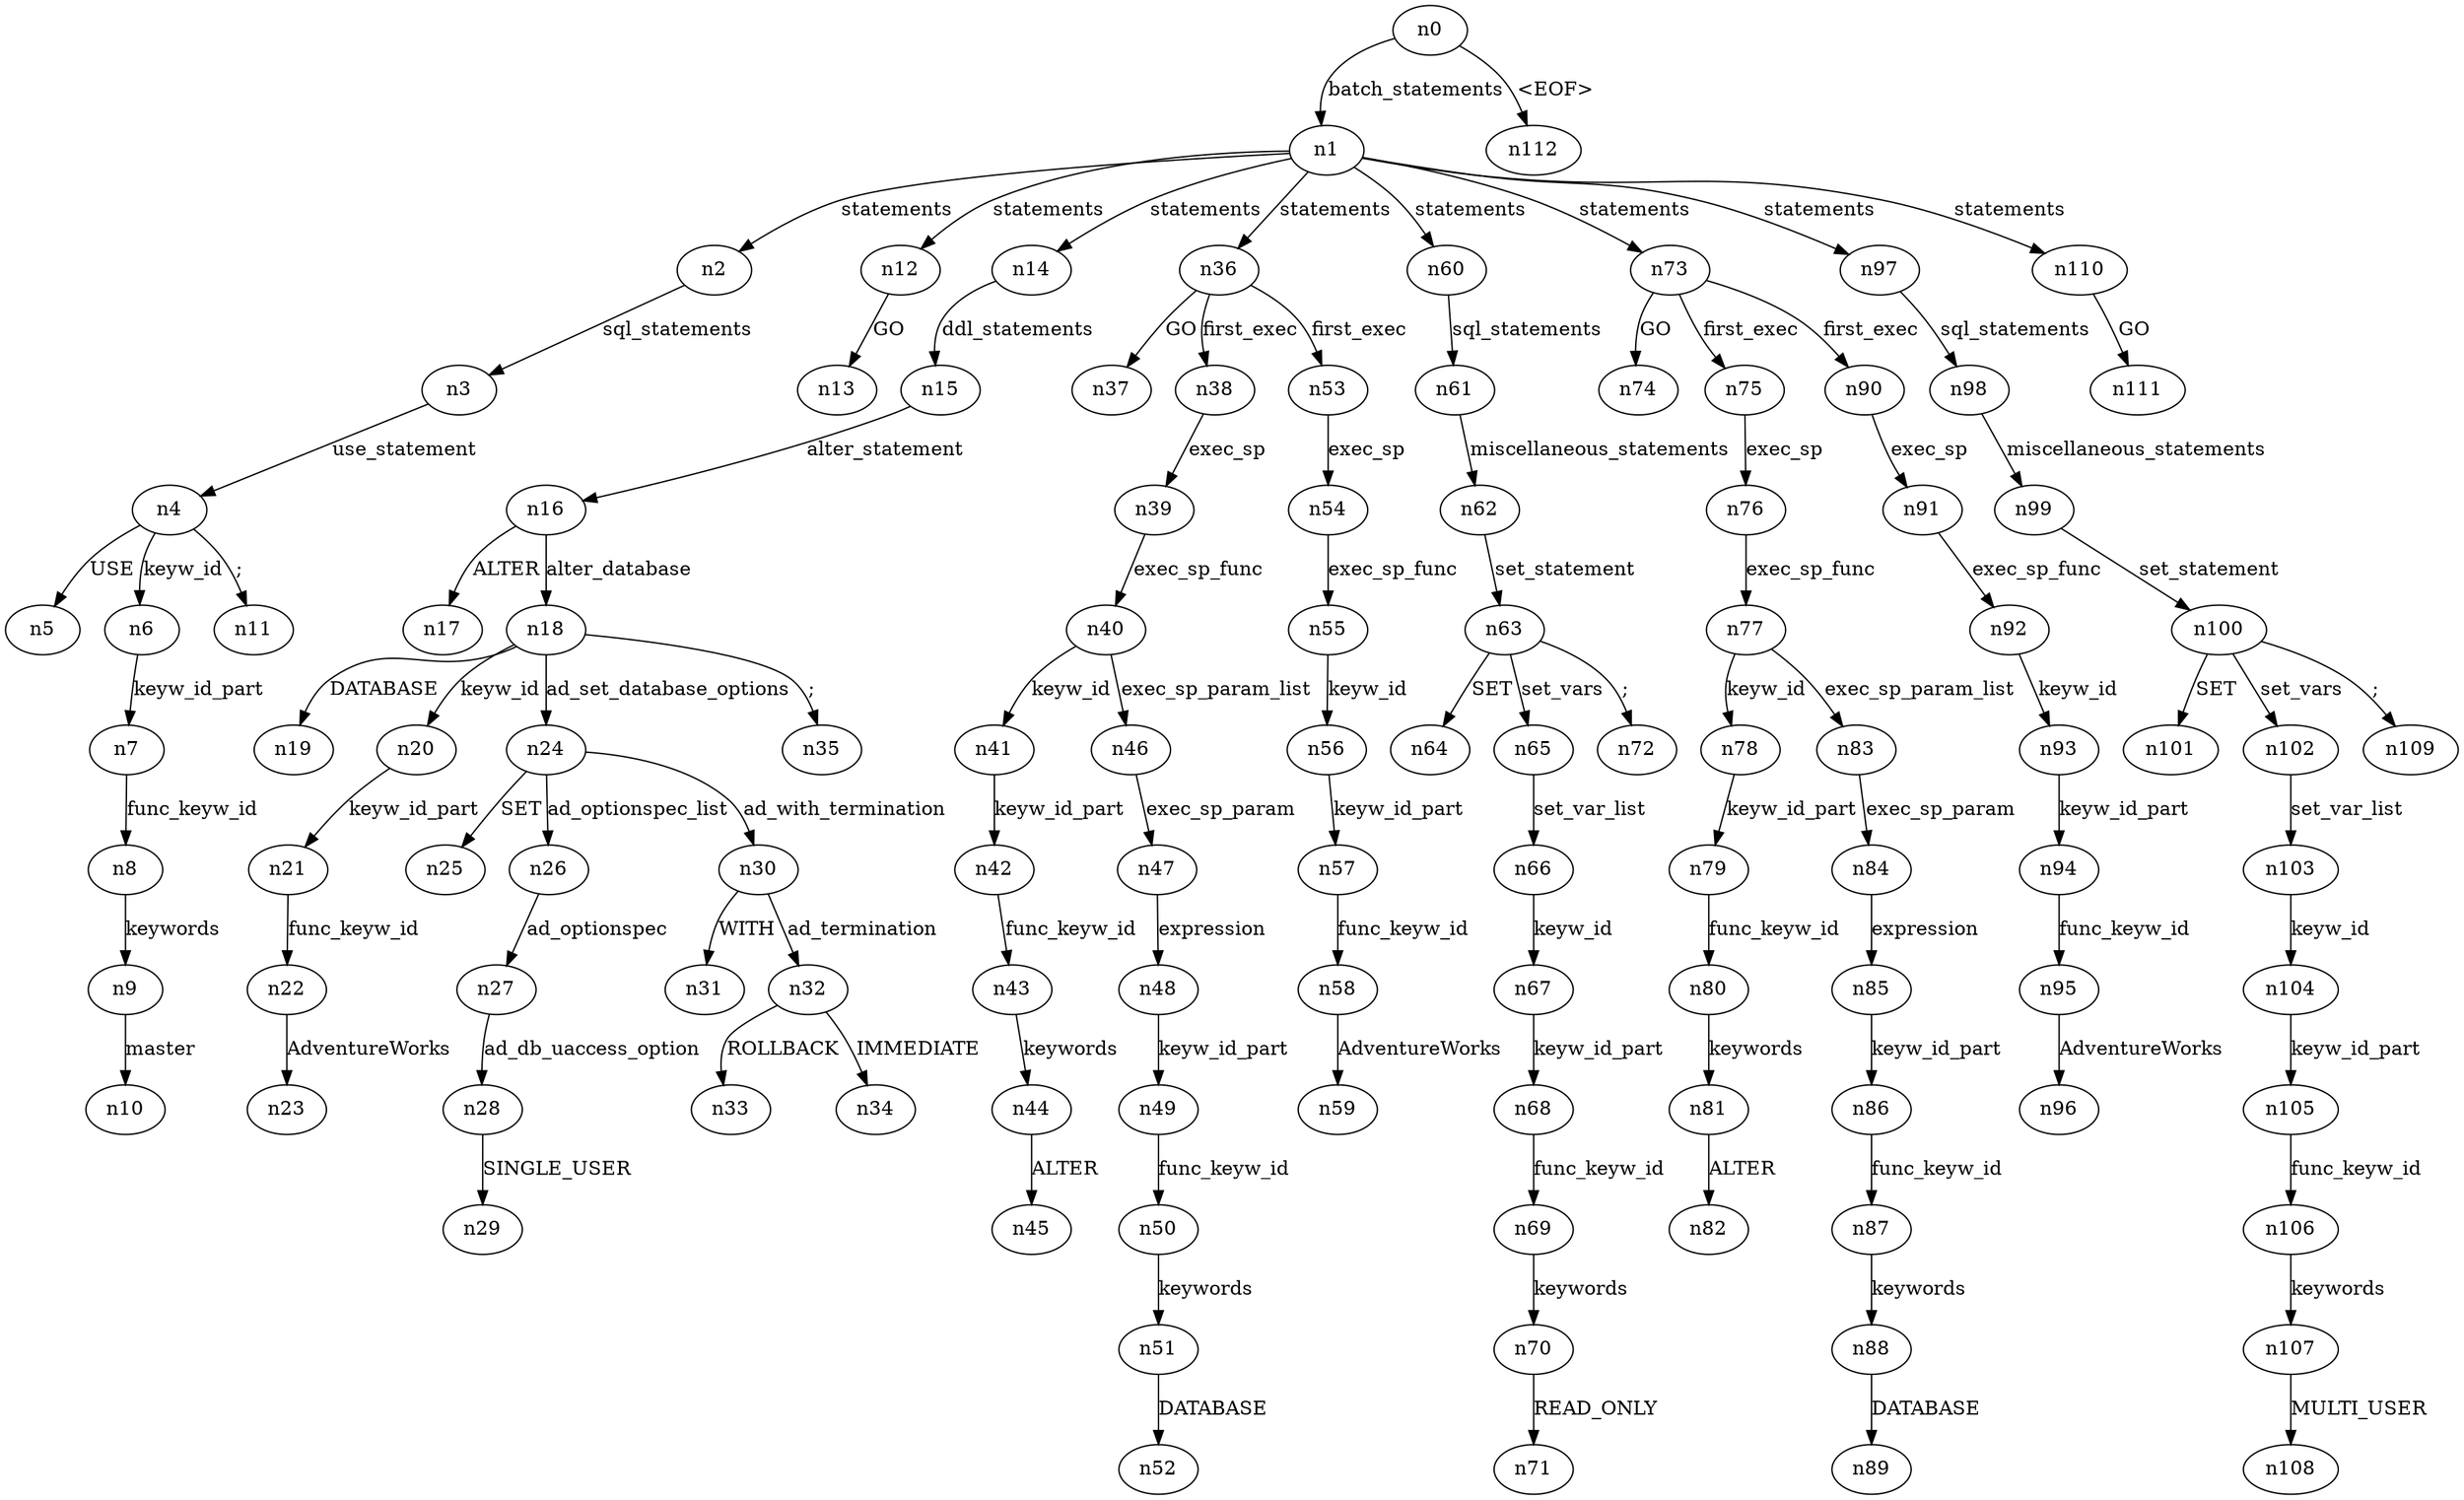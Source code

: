 digraph ParseTree {
  n0 -> n1 [label="batch_statements"];
  n1 -> n2 [label="statements"];
  n2 -> n3 [label="sql_statements"];
  n3 -> n4 [label="use_statement"];
  n4 -> n5 [label="USE"];
  n4 -> n6 [label="keyw_id"];
  n6 -> n7 [label="keyw_id_part"];
  n7 -> n8 [label="func_keyw_id"];
  n8 -> n9 [label="keywords"];
  n9 -> n10 [label="master"];
  n4 -> n11 [label=";"];
  n1 -> n12 [label="statements"];
  n12 -> n13 [label="GO"];
  n1 -> n14 [label="statements"];
  n14 -> n15 [label="ddl_statements"];
  n15 -> n16 [label="alter_statement"];
  n16 -> n17 [label="ALTER"];
  n16 -> n18 [label="alter_database"];
  n18 -> n19 [label="DATABASE"];
  n18 -> n20 [label="keyw_id"];
  n20 -> n21 [label="keyw_id_part"];
  n21 -> n22 [label="func_keyw_id"];
  n22 -> n23 [label="AdventureWorks"];
  n18 -> n24 [label="ad_set_database_options"];
  n24 -> n25 [label="SET"];
  n24 -> n26 [label="ad_optionspec_list"];
  n26 -> n27 [label="ad_optionspec"];
  n27 -> n28 [label="ad_db_uaccess_option"];
  n28 -> n29 [label="SINGLE_USER"];
  n24 -> n30 [label="ad_with_termination"];
  n30 -> n31 [label="WITH"];
  n30 -> n32 [label="ad_termination"];
  n32 -> n33 [label="ROLLBACK"];
  n32 -> n34 [label="IMMEDIATE"];
  n18 -> n35 [label=";"];
  n1 -> n36 [label="statements"];
  n36 -> n37 [label="GO"];
  n36 -> n38 [label="first_exec"];
  n38 -> n39 [label="exec_sp"];
  n39 -> n40 [label="exec_sp_func"];
  n40 -> n41 [label="keyw_id"];
  n41 -> n42 [label="keyw_id_part"];
  n42 -> n43 [label="func_keyw_id"];
  n43 -> n44 [label="keywords"];
  n44 -> n45 [label="ALTER"];
  n40 -> n46 [label="exec_sp_param_list"];
  n46 -> n47 [label="exec_sp_param"];
  n47 -> n48 [label="expression"];
  n48 -> n49 [label="keyw_id_part"];
  n49 -> n50 [label="func_keyw_id"];
  n50 -> n51 [label="keywords"];
  n51 -> n52 [label="DATABASE"];
  n36 -> n53 [label="first_exec"];
  n53 -> n54 [label="exec_sp"];
  n54 -> n55 [label="exec_sp_func"];
  n55 -> n56 [label="keyw_id"];
  n56 -> n57 [label="keyw_id_part"];
  n57 -> n58 [label="func_keyw_id"];
  n58 -> n59 [label="AdventureWorks"];
  n1 -> n60 [label="statements"];
  n60 -> n61 [label="sql_statements"];
  n61 -> n62 [label="miscellaneous_statements"];
  n62 -> n63 [label="set_statement"];
  n63 -> n64 [label="SET"];
  n63 -> n65 [label="set_vars"];
  n65 -> n66 [label="set_var_list"];
  n66 -> n67 [label="keyw_id"];
  n67 -> n68 [label="keyw_id_part"];
  n68 -> n69 [label="func_keyw_id"];
  n69 -> n70 [label="keywords"];
  n70 -> n71 [label="READ_ONLY"];
  n63 -> n72 [label=";"];
  n1 -> n73 [label="statements"];
  n73 -> n74 [label="GO"];
  n73 -> n75 [label="first_exec"];
  n75 -> n76 [label="exec_sp"];
  n76 -> n77 [label="exec_sp_func"];
  n77 -> n78 [label="keyw_id"];
  n78 -> n79 [label="keyw_id_part"];
  n79 -> n80 [label="func_keyw_id"];
  n80 -> n81 [label="keywords"];
  n81 -> n82 [label="ALTER"];
  n77 -> n83 [label="exec_sp_param_list"];
  n83 -> n84 [label="exec_sp_param"];
  n84 -> n85 [label="expression"];
  n85 -> n86 [label="keyw_id_part"];
  n86 -> n87 [label="func_keyw_id"];
  n87 -> n88 [label="keywords"];
  n88 -> n89 [label="DATABASE"];
  n73 -> n90 [label="first_exec"];
  n90 -> n91 [label="exec_sp"];
  n91 -> n92 [label="exec_sp_func"];
  n92 -> n93 [label="keyw_id"];
  n93 -> n94 [label="keyw_id_part"];
  n94 -> n95 [label="func_keyw_id"];
  n95 -> n96 [label="AdventureWorks"];
  n1 -> n97 [label="statements"];
  n97 -> n98 [label="sql_statements"];
  n98 -> n99 [label="miscellaneous_statements"];
  n99 -> n100 [label="set_statement"];
  n100 -> n101 [label="SET"];
  n100 -> n102 [label="set_vars"];
  n102 -> n103 [label="set_var_list"];
  n103 -> n104 [label="keyw_id"];
  n104 -> n105 [label="keyw_id_part"];
  n105 -> n106 [label="func_keyw_id"];
  n106 -> n107 [label="keywords"];
  n107 -> n108 [label="MULTI_USER"];
  n100 -> n109 [label=";"];
  n1 -> n110 [label="statements"];
  n110 -> n111 [label="GO"];
  n0 -> n112 [label="<EOF>"];
}